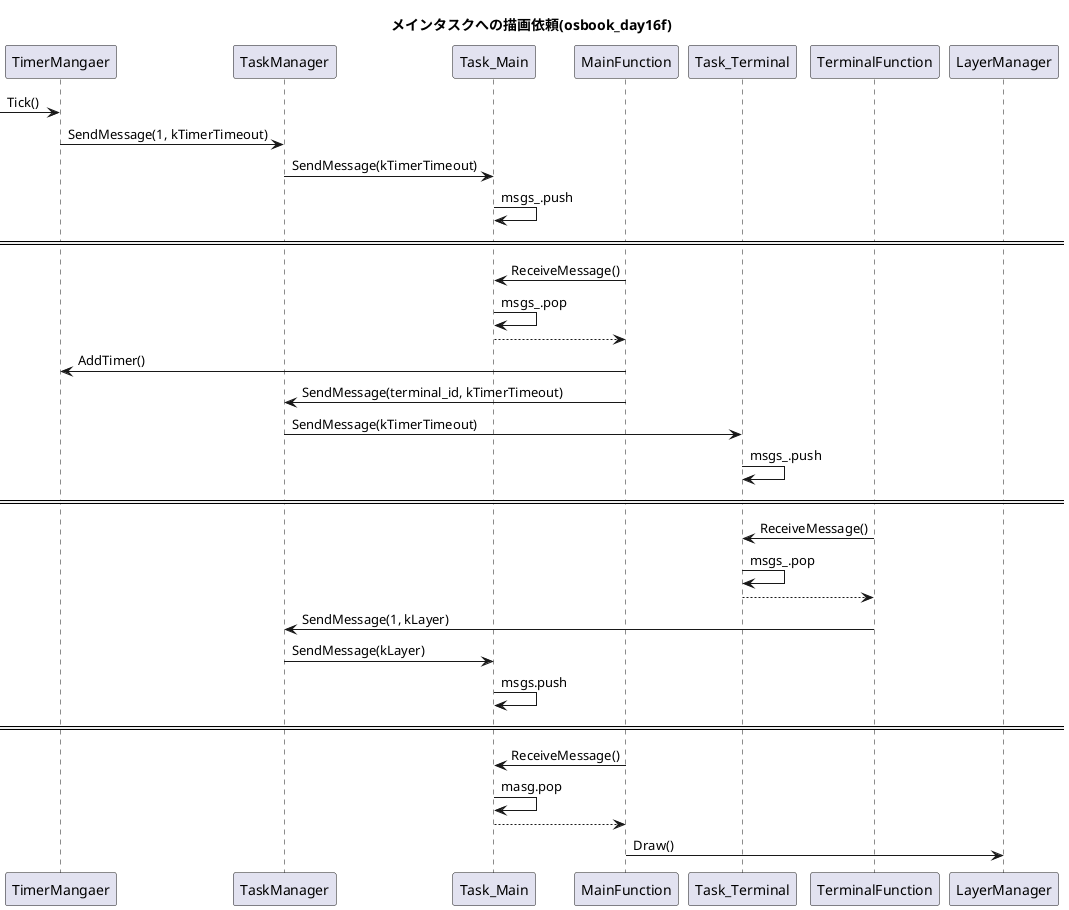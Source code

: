 @startuml
title メインタスクへの描画依頼(osbook_day16f)
[-> TimerMangaer: Tick()
TimerMangaer -> TaskManager: SendMessage(1, kTimerTimeout)
TaskManager -> Task_Main: SendMessage(kTimerTimeout)
Task_Main -> Task_Main: msgs_.push

====

MainFunction -> Task_Main: ReceiveMessage()
Task_Main -> Task_Main: msgs_.pop
Task_Main --> MainFunction:
MainFunction -> TimerMangaer: AddTimer()
MainFunction -> TaskManager: SendMessage(terminal_id, kTimerTimeout)
TaskManager -> Task_Terminal: SendMessage(kTimerTimeout)
Task_Terminal -> Task_Terminal: msgs_.push

====

TerminalFunction -> Task_Terminal: ReceiveMessage()
Task_Terminal -> Task_Terminal: msgs_.pop
Task_Terminal --> TerminalFunction:
TerminalFunction -> TaskManager: SendMessage(1, kLayer)
TaskManager -> Task_Main: SendMessage(kLayer)
Task_Main -> Task_Main: msgs.push

====

MainFunction -> Task_Main: ReceiveMessage()
Task_Main -> Task_Main: masg.pop
Task_Main --> MainFunction:
MainFunction -> LayerManager: Draw()
@enduml
